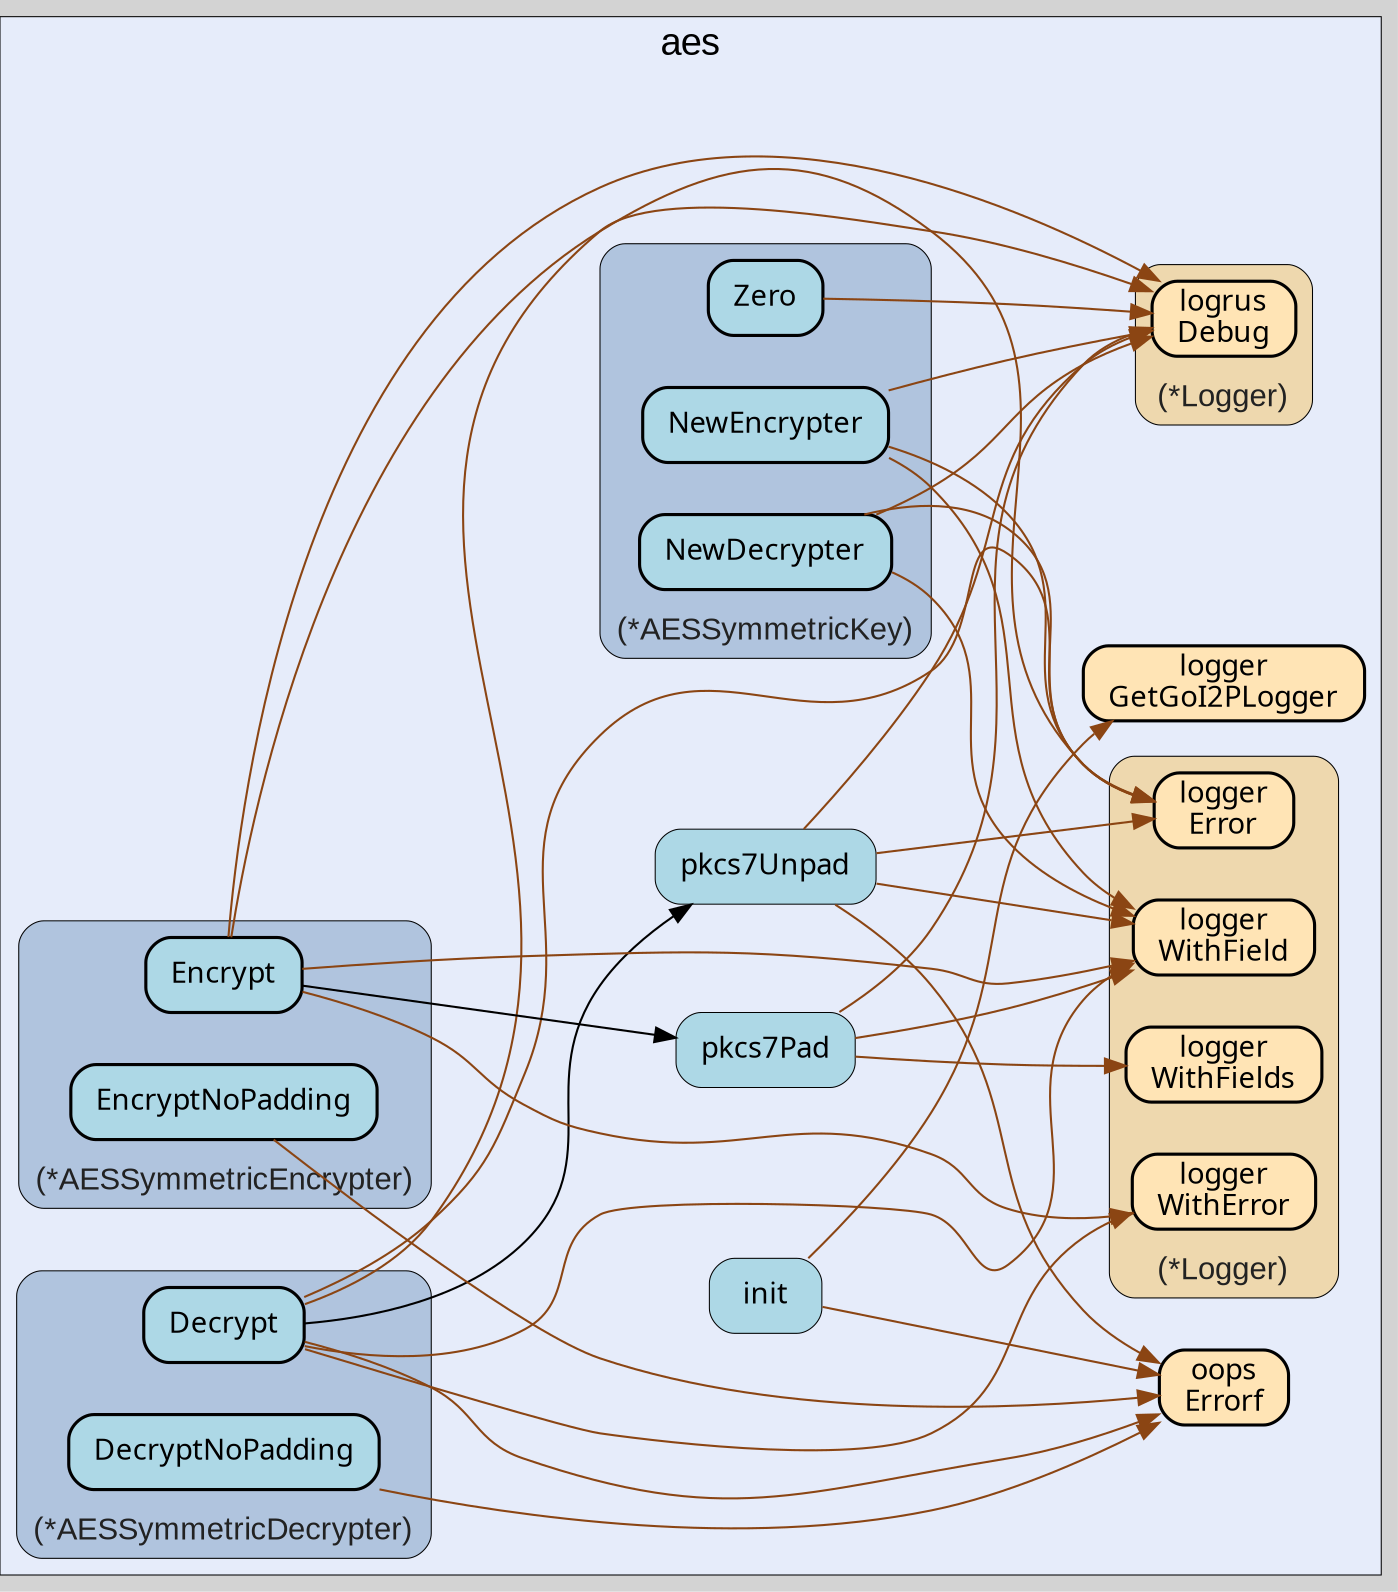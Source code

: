 digraph gocallvis {
    label="";
    labeljust="l";
    fontname="Arial";
    fontsize="14";
    rankdir="LR";
    bgcolor="lightgray";
    style="solid";
    penwidth="0.5";
    pad="0.0";
    nodesep="0.35";

    node [shape="box" style="filled,rounded" fillcolor="honeydew" fontname="Verdana" penwidth="1.0" margin="0.16,0.0"];
    edge [minlen="2"]

    subgraph "cluster_focus" {
        label="aes";
labelloc="t";
labeljust="c";
fontsize="18";
bgcolor="#e6ecfa";
        
        "github.com/go-i2p/crypto/aes.pkcs7Unpad" [ fillcolor="lightblue" label="pkcs7Unpad" penwidth="0.5" tooltip="github.com/go-i2p/crypto/aes.pkcs7Unpad | defined in utils.go:29\nat utils.go:30: calling [(*github.com/sirupsen/logrus.Logger).Debug]\nat utils.go:51: calling [(*github.com/sirupsen/logrus.Logger).Debug]\nat utils.go:30: calling [(*github.com/go-i2p/logger.Logger).WithField]\nat utils.go:39: calling [(*github.com/go-i2p/logger.Logger).WithField]\nat utils.go:51: calling [(*github.com/go-i2p/logger.Logger).WithField]\nat utils.go:34: calling [(*github.com/go-i2p/logger.Logger).Error]\nat utils.go:39: calling [(*github.com/go-i2p/logger.Logger).Error]\nat utils.go:45: calling [(*github.com/go-i2p/logger.Logger).Error]\nat utils.go:35: calling [github.com/samber/oops.Errorf]\nat utils.go:40: calling [github.com/samber/oops.Errorf]\nat utils.go:46: calling [github.com/samber/oops.Errorf]" ]
        "github.com/samber/oops.Errorf" [ label="oops\nErrorf" penwidth="1.5" tooltip="github.com/samber/oops.Errorf | defined in oops.go:34" fillcolor="moccasin" ]
        "github.com/go-i2p/crypto/aes.pkcs7Pad" [ label="pkcs7Pad" penwidth="0.5" tooltip="github.com/go-i2p/crypto/aes.pkcs7Pad | defined in utils.go:13\nat utils.go:14: calling [(*github.com/go-i2p/logger.Logger).WithFields]\nat utils.go:17: calling [(*github.com/sirupsen/logrus.Logger).Debug]\nat utils.go:23: calling [(*github.com/sirupsen/logrus.Logger).Debug]\nat utils.go:23: calling [(*github.com/go-i2p/logger.Logger).WithField]" fillcolor="lightblue" ]
        "github.com/go-i2p/crypto/aes.init" [ fillcolor="lightblue" label="init" penwidth="0.5" tooltip="github.com/go-i2p/crypto/aes.init | defined in .:0\nat constants.go:15: calling [github.com/samber/oops.Errorf]\nat constants.go:18: calling [github.com/samber/oops.Errorf]\nat constants.go:10: calling [github.com/go-i2p/logger.GetGoI2PLogger]" ]
        "github.com/go-i2p/logger.GetGoI2PLogger" [ label="logger\nGetGoI2PLogger" penwidth="1.5" tooltip="github.com/go-i2p/logger.GetGoI2PLogger | defined in log.go:120" fillcolor="moccasin" ]
        
        subgraph "cluster_*github.com/go-i2p/crypto/aes.AESSymmetricDecrypter" {
        fontsize="15";
style="rounded,filled";
label="(*AESSymmetricDecrypter)";
tooltip="type: *github.com/go-i2p/crypto/aes.AESSymmetricDecrypter";
penwidth="0.5";
fontcolor="#222222";
labelloc="b";
fillcolor="lightsteelblue";
        
        "(*github.com/go-i2p/crypto/aes.AESSymmetricDecrypter).Decrypt" [ penwidth="1.5" tooltip="(*github.com/go-i2p/crypto/aes.AESSymmetricDecrypter).Decrypt | defined in aes_decrypter.go:17\nat aes_decrypter.go:18: calling [(*github.com/go-i2p/logger.Logger).WithField]\nat aes_decrypter.go:41: calling [(*github.com/go-i2p/logger.Logger).WithField]\nat aes_decrypter.go:18: calling [(*github.com/sirupsen/logrus.Logger).Debug]\nat aes_decrypter.go:41: calling [(*github.com/sirupsen/logrus.Logger).Debug]\nat aes_decrypter.go:28: calling [github.com/samber/oops.Errorf]\nat aes_decrypter.go:35: calling [github.com/go-i2p/crypto/aes.pkcs7Unpad]\nat aes_decrypter.go:22: calling [(*github.com/go-i2p/logger.Logger).WithError]\nat aes_decrypter.go:37: calling [(*github.com/go-i2p/logger.Logger).WithError]\nat aes_decrypter.go:22: calling [(*github.com/go-i2p/logger.Logger).Error]\nat aes_decrypter.go:27: calling [(*github.com/go-i2p/logger.Logger).Error]\nat aes_decrypter.go:37: calling [(*github.com/go-i2p/logger.Logger).Error]" fillcolor="lightblue" label="Decrypt" ]
        "(*github.com/go-i2p/crypto/aes.AESSymmetricDecrypter).DecryptNoPadding" [ fillcolor="lightblue" label="DecryptNoPadding" penwidth="1.5" tooltip="(*github.com/go-i2p/crypto/aes.AESSymmetricDecrypter).DecryptNoPadding | defined in aes_decrypter.go:46\nat aes_decrypter.go:48: calling [github.com/samber/oops.Errorf]" ]
        
    }

        subgraph "cluster_*github.com/go-i2p/crypto/aes.AESSymmetricEncrypter" {
        fontsize="15";
labelloc="b";
style="rounded,filled";
label="(*AESSymmetricEncrypter)";
tooltip="type: *github.com/go-i2p/crypto/aes.AESSymmetricEncrypter";
penwidth="0.5";
fontcolor="#222222";
fillcolor="lightsteelblue";
        
        "(*github.com/go-i2p/crypto/aes.AESSymmetricEncrypter).EncryptNoPadding" [ fillcolor="lightblue" label="EncryptNoPadding" penwidth="1.5" tooltip="(*github.com/go-i2p/crypto/aes.AESSymmetricEncrypter).EncryptNoPadding | defined in aes_encrypter.go:36\nat aes_encrypter.go:38: calling [github.com/samber/oops.Errorf]" ]
        "(*github.com/go-i2p/crypto/aes.AESSymmetricEncrypter).Encrypt" [ fillcolor="lightblue" label="Encrypt" penwidth="1.5" tooltip="(*github.com/go-i2p/crypto/aes.AESSymmetricEncrypter).Encrypt | defined in aes_encrypter.go:17\nat aes_encrypter.go:22: calling [(*github.com/go-i2p/logger.Logger).WithError]\nat aes_encrypter.go:18: calling [(*github.com/go-i2p/logger.Logger).WithField]\nat aes_encrypter.go:31: calling [(*github.com/go-i2p/logger.Logger).WithField]\nat aes_encrypter.go:22: calling [(*github.com/go-i2p/logger.Logger).Error]\nat aes_encrypter.go:18: calling [(*github.com/sirupsen/logrus.Logger).Debug]\nat aes_encrypter.go:31: calling [(*github.com/sirupsen/logrus.Logger).Debug]\nat aes_encrypter.go:26: calling [github.com/go-i2p/crypto/aes.pkcs7Pad]" ]
        
    }

        subgraph "cluster_*github.com/go-i2p/crypto/aes.AESSymmetricKey" {
        fillcolor="lightsteelblue";
tooltip="type: *github.com/go-i2p/crypto/aes.AESSymmetricKey";
labelloc="b";
style="rounded,filled";
label="(*AESSymmetricKey)";
penwidth="0.5";
fontsize="15";
fontcolor="#222222";
        
        "(*github.com/go-i2p/crypto/aes.AESSymmetricKey).NewEncrypter" [ tooltip="(*github.com/go-i2p/crypto/aes.AESSymmetricKey).NewEncrypter | defined in aes_key.go:12\nat aes_key.go:18: calling [(*github.com/go-i2p/logger.Logger).Error]\nat aes_key.go:24: calling [(*github.com/go-i2p/logger.Logger).Error]\nat aes_key.go:13: calling [(*github.com/sirupsen/logrus.Logger).Debug]\nat aes_key.go:18: calling [(*github.com/go-i2p/logger.Logger).WithField]\nat aes_key.go:24: calling [(*github.com/go-i2p/logger.Logger).WithField]" fillcolor="lightblue" label="NewEncrypter" penwidth="1.5" ]
        "(*github.com/go-i2p/crypto/aes.AESSymmetricKey).Zero" [ penwidth="1.5" tooltip="(*github.com/go-i2p/crypto/aes.AESSymmetricKey).Zero | defined in aes_key.go:64\nat aes_key.go:65: calling [(*github.com/sirupsen/logrus.Logger).Debug]\nat aes_key.go:77: calling [(*github.com/sirupsen/logrus.Logger).Debug]" fillcolor="lightblue" label="Zero" ]
        "(*github.com/go-i2p/crypto/aes.AESSymmetricKey).NewDecrypter" [ fillcolor="lightblue" label="NewDecrypter" penwidth="1.5" tooltip="(*github.com/go-i2p/crypto/aes.AESSymmetricKey).NewDecrypter | defined in aes_key.go:40\nat aes_key.go:41: calling [(*github.com/sirupsen/logrus.Logger).Debug]\nat aes_key.go:46: calling [(*github.com/go-i2p/logger.Logger).Error]\nat aes_key.go:52: calling [(*github.com/go-i2p/logger.Logger).Error]\nat aes_key.go:46: calling [(*github.com/go-i2p/logger.Logger).WithField]\nat aes_key.go:52: calling [(*github.com/go-i2p/logger.Logger).WithField]" ]
        
    }

        subgraph "cluster_*github.com/go-i2p/logger.Logger" {
        fontcolor="#222222";
labelloc="b";
style="rounded,filled";
fillcolor="wheat2";
label="(*Logger)";
tooltip="type: *github.com/go-i2p/logger.Logger";
penwidth="0.5";
fontsize="15";
        
        "(*github.com/go-i2p/logger.Logger).WithField" [ label="logger\nWithField" penwidth="1.5" tooltip="(*github.com/go-i2p/logger.Logger).WithField | defined in log.go:54" fillcolor="moccasin" ]
        "(*github.com/go-i2p/logger.Logger).Error" [ fillcolor="moccasin" label="logger\nError" penwidth="1.5" tooltip="(*github.com/go-i2p/logger.Logger).Error | defined in log.go:42" ]
        "(*github.com/go-i2p/logger.Logger).WithError" [ penwidth="1.5" tooltip="(*github.com/go-i2p/logger.Logger).WithError | defined in log.go:66" fillcolor="moccasin" label="logger\nWithError" ]
        "(*github.com/go-i2p/logger.Logger).WithFields" [ fillcolor="moccasin" label="logger\nWithFields" penwidth="1.5" tooltip="(*github.com/go-i2p/logger.Logger).WithFields | defined in log.go:60" ]
        
    }

        subgraph "cluster_*github.com/sirupsen/logrus.Logger" {
        fillcolor="wheat2";
label="(*Logger)";
tooltip="type: *github.com/sirupsen/logrus.Logger";
penwidth="0.5";
fontsize="15";
fontcolor="#222222";
labelloc="b";
style="rounded,filled";
        
        "(*github.com/sirupsen/logrus.Logger).Debug" [ fillcolor="moccasin" label="logrus\nDebug" penwidth="1.5" tooltip="(*github.com/sirupsen/logrus.Logger).Debug | defined in logger.go:221" ]
        
    }

    }

    "(*github.com/go-i2p/crypto/aes.AESSymmetricDecrypter).Decrypt" -> "(*github.com/go-i2p/logger.Logger).WithField" [ tooltip="at aes_decrypter.go:18: calling [(*github.com/go-i2p/logger.Logger).WithField]\nat aes_decrypter.go:41: calling [(*github.com/go-i2p/logger.Logger).WithField]" color="saddlebrown" ]
    "(*github.com/go-i2p/crypto/aes.AESSymmetricDecrypter).Decrypt" -> "(*github.com/sirupsen/logrus.Logger).Debug" [ color="saddlebrown" tooltip="at aes_decrypter.go:18: calling [(*github.com/sirupsen/logrus.Logger).Debug]\nat aes_decrypter.go:41: calling [(*github.com/sirupsen/logrus.Logger).Debug]" ]
    "github.com/go-i2p/crypto/aes.pkcs7Pad" -> "(*github.com/go-i2p/logger.Logger).WithFields" [ tooltip="at utils.go:14: calling [(*github.com/go-i2p/logger.Logger).WithFields]" color="saddlebrown" ]
    "(*github.com/go-i2p/crypto/aes.AESSymmetricDecrypter).Decrypt" -> "github.com/samber/oops.Errorf" [ color="saddlebrown" tooltip="at aes_decrypter.go:28: calling [github.com/samber/oops.Errorf]" ]
    "(*github.com/go-i2p/crypto/aes.AESSymmetricEncrypter).Encrypt" -> "(*github.com/go-i2p/logger.Logger).WithError" [ tooltip="at aes_encrypter.go:22: calling [(*github.com/go-i2p/logger.Logger).WithError]" color="saddlebrown" ]
    "(*github.com/go-i2p/crypto/aes.AESSymmetricKey).NewEncrypter" -> "(*github.com/go-i2p/logger.Logger).Error" [ color="saddlebrown" tooltip="at aes_key.go:18: calling [(*github.com/go-i2p/logger.Logger).Error]\nat aes_key.go:24: calling [(*github.com/go-i2p/logger.Logger).Error]" ]
    "github.com/go-i2p/crypto/aes.pkcs7Unpad" -> "(*github.com/sirupsen/logrus.Logger).Debug" [ color="saddlebrown" tooltip="at utils.go:30: calling [(*github.com/sirupsen/logrus.Logger).Debug]\nat utils.go:51: calling [(*github.com/sirupsen/logrus.Logger).Debug]" ]
    "(*github.com/go-i2p/crypto/aes.AESSymmetricEncrypter).Encrypt" -> "(*github.com/go-i2p/logger.Logger).WithField" [ color="saddlebrown" tooltip="at aes_encrypter.go:18: calling [(*github.com/go-i2p/logger.Logger).WithField]\nat aes_encrypter.go:31: calling [(*github.com/go-i2p/logger.Logger).WithField]" ]
    "(*github.com/go-i2p/crypto/aes.AESSymmetricEncrypter).Encrypt" -> "(*github.com/go-i2p/logger.Logger).Error" [ color="saddlebrown" tooltip="at aes_encrypter.go:22: calling [(*github.com/go-i2p/logger.Logger).Error]" ]
    "github.com/go-i2p/crypto/aes.init" -> "github.com/samber/oops.Errorf" [ color="saddlebrown" tooltip="at constants.go:15: calling [github.com/samber/oops.Errorf]\nat constants.go:18: calling [github.com/samber/oops.Errorf]" ]
    "(*github.com/go-i2p/crypto/aes.AESSymmetricKey).NewEncrypter" -> "(*github.com/sirupsen/logrus.Logger).Debug" [ color="saddlebrown" tooltip="at aes_key.go:13: calling [(*github.com/sirupsen/logrus.Logger).Debug]" ]
    "(*github.com/go-i2p/crypto/aes.AESSymmetricKey).NewDecrypter" -> "(*github.com/sirupsen/logrus.Logger).Debug" [ color="saddlebrown" tooltip="at aes_key.go:41: calling [(*github.com/sirupsen/logrus.Logger).Debug]" ]
    "(*github.com/go-i2p/crypto/aes.AESSymmetricDecrypter).Decrypt" -> "github.com/go-i2p/crypto/aes.pkcs7Unpad" [ tooltip="at aes_decrypter.go:35: calling [github.com/go-i2p/crypto/aes.pkcs7Unpad]" ]
    "github.com/go-i2p/crypto/aes.init" -> "github.com/go-i2p/logger.GetGoI2PLogger" [ color="saddlebrown" tooltip="at constants.go:10: calling [github.com/go-i2p/logger.GetGoI2PLogger]" ]
    "(*github.com/go-i2p/crypto/aes.AESSymmetricDecrypter).DecryptNoPadding" -> "github.com/samber/oops.Errorf" [ color="saddlebrown" tooltip="at aes_decrypter.go:48: calling [github.com/samber/oops.Errorf]" ]
    "(*github.com/go-i2p/crypto/aes.AESSymmetricKey).NewDecrypter" -> "(*github.com/go-i2p/logger.Logger).Error" [ color="saddlebrown" tooltip="at aes_key.go:46: calling [(*github.com/go-i2p/logger.Logger).Error]\nat aes_key.go:52: calling [(*github.com/go-i2p/logger.Logger).Error]" ]
    "(*github.com/go-i2p/crypto/aes.AESSymmetricEncrypter).Encrypt" -> "(*github.com/sirupsen/logrus.Logger).Debug" [ tooltip="at aes_encrypter.go:18: calling [(*github.com/sirupsen/logrus.Logger).Debug]\nat aes_encrypter.go:31: calling [(*github.com/sirupsen/logrus.Logger).Debug]" color="saddlebrown" ]
    "github.com/go-i2p/crypto/aes.pkcs7Unpad" -> "(*github.com/go-i2p/logger.Logger).WithField" [ tooltip="at utils.go:30: calling [(*github.com/go-i2p/logger.Logger).WithField]\nat utils.go:39: calling [(*github.com/go-i2p/logger.Logger).WithField]\nat utils.go:51: calling [(*github.com/go-i2p/logger.Logger).WithField]" color="saddlebrown" ]
    "github.com/go-i2p/crypto/aes.pkcs7Unpad" -> "(*github.com/go-i2p/logger.Logger).Error" [ color="saddlebrown" tooltip="at utils.go:34: calling [(*github.com/go-i2p/logger.Logger).Error]\nat utils.go:39: calling [(*github.com/go-i2p/logger.Logger).Error]\nat utils.go:45: calling [(*github.com/go-i2p/logger.Logger).Error]" ]
    "github.com/go-i2p/crypto/aes.pkcs7Unpad" -> "github.com/samber/oops.Errorf" [ color="saddlebrown" tooltip="at utils.go:35: calling [github.com/samber/oops.Errorf]\nat utils.go:40: calling [github.com/samber/oops.Errorf]\nat utils.go:46: calling [github.com/samber/oops.Errorf]" ]
    "(*github.com/go-i2p/crypto/aes.AESSymmetricEncrypter).Encrypt" -> "github.com/go-i2p/crypto/aes.pkcs7Pad" [ tooltip="at aes_encrypter.go:26: calling [github.com/go-i2p/crypto/aes.pkcs7Pad]" ]
    "github.com/go-i2p/crypto/aes.pkcs7Pad" -> "(*github.com/sirupsen/logrus.Logger).Debug" [ color="saddlebrown" tooltip="at utils.go:17: calling [(*github.com/sirupsen/logrus.Logger).Debug]\nat utils.go:23: calling [(*github.com/sirupsen/logrus.Logger).Debug]" ]
    "(*github.com/go-i2p/crypto/aes.AESSymmetricKey).NewDecrypter" -> "(*github.com/go-i2p/logger.Logger).WithField" [ color="saddlebrown" tooltip="at aes_key.go:46: calling [(*github.com/go-i2p/logger.Logger).WithField]\nat aes_key.go:52: calling [(*github.com/go-i2p/logger.Logger).WithField]" ]
    "(*github.com/go-i2p/crypto/aes.AESSymmetricEncrypter).EncryptNoPadding" -> "github.com/samber/oops.Errorf" [ color="saddlebrown" tooltip="at aes_encrypter.go:38: calling [github.com/samber/oops.Errorf]" ]
    "github.com/go-i2p/crypto/aes.pkcs7Pad" -> "(*github.com/go-i2p/logger.Logger).WithField" [ color="saddlebrown" tooltip="at utils.go:23: calling [(*github.com/go-i2p/logger.Logger).WithField]" ]
    "(*github.com/go-i2p/crypto/aes.AESSymmetricDecrypter).Decrypt" -> "(*github.com/go-i2p/logger.Logger).WithError" [ color="saddlebrown" tooltip="at aes_decrypter.go:22: calling [(*github.com/go-i2p/logger.Logger).WithError]\nat aes_decrypter.go:37: calling [(*github.com/go-i2p/logger.Logger).WithError]" ]
    "(*github.com/go-i2p/crypto/aes.AESSymmetricDecrypter).Decrypt" -> "(*github.com/go-i2p/logger.Logger).Error" [ color="saddlebrown" tooltip="at aes_decrypter.go:22: calling [(*github.com/go-i2p/logger.Logger).Error]\nat aes_decrypter.go:27: calling [(*github.com/go-i2p/logger.Logger).Error]\nat aes_decrypter.go:37: calling [(*github.com/go-i2p/logger.Logger).Error]" ]
    "(*github.com/go-i2p/crypto/aes.AESSymmetricKey).NewEncrypter" -> "(*github.com/go-i2p/logger.Logger).WithField" [ color="saddlebrown" tooltip="at aes_key.go:18: calling [(*github.com/go-i2p/logger.Logger).WithField]\nat aes_key.go:24: calling [(*github.com/go-i2p/logger.Logger).WithField]" ]
    "(*github.com/go-i2p/crypto/aes.AESSymmetricKey).Zero" -> "(*github.com/sirupsen/logrus.Logger).Debug" [ tooltip="at aes_key.go:65: calling [(*github.com/sirupsen/logrus.Logger).Debug]\nat aes_key.go:77: calling [(*github.com/sirupsen/logrus.Logger).Debug]" color="saddlebrown" ]
}
